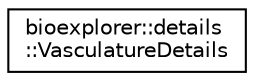 digraph "Graphical Class Hierarchy"
{
 // LATEX_PDF_SIZE
  edge [fontname="Helvetica",fontsize="10",labelfontname="Helvetica",labelfontsize="10"];
  node [fontname="Helvetica",fontsize="10",shape=record];
  rankdir="LR";
  Node0 [label="bioexplorer::details\l::VasculatureDetails",height=0.2,width=0.4,color="black", fillcolor="white", style="filled",URL="$dd/d98/structbioexplorer_1_1details_1_1VasculatureDetails.html",tooltip=" "];
}
